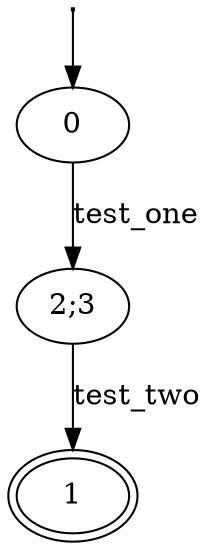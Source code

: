 digraph  {
0 [is_final=False, is_start=True, label=0, peripheries=1];
"0_starting" [height="0.0", label="", shape=None, width="0.0"];
1 [is_final=True, is_start=False, label=1, peripheries=2];
"2;3" [is_final=False, is_start=False, label="2;3", peripheries=1];
0 -> "2;3"  [key=0, label=test_one];
"0_starting" -> 0  [key=0];
"2;3" -> 1  [key=0, label=test_two];
}
